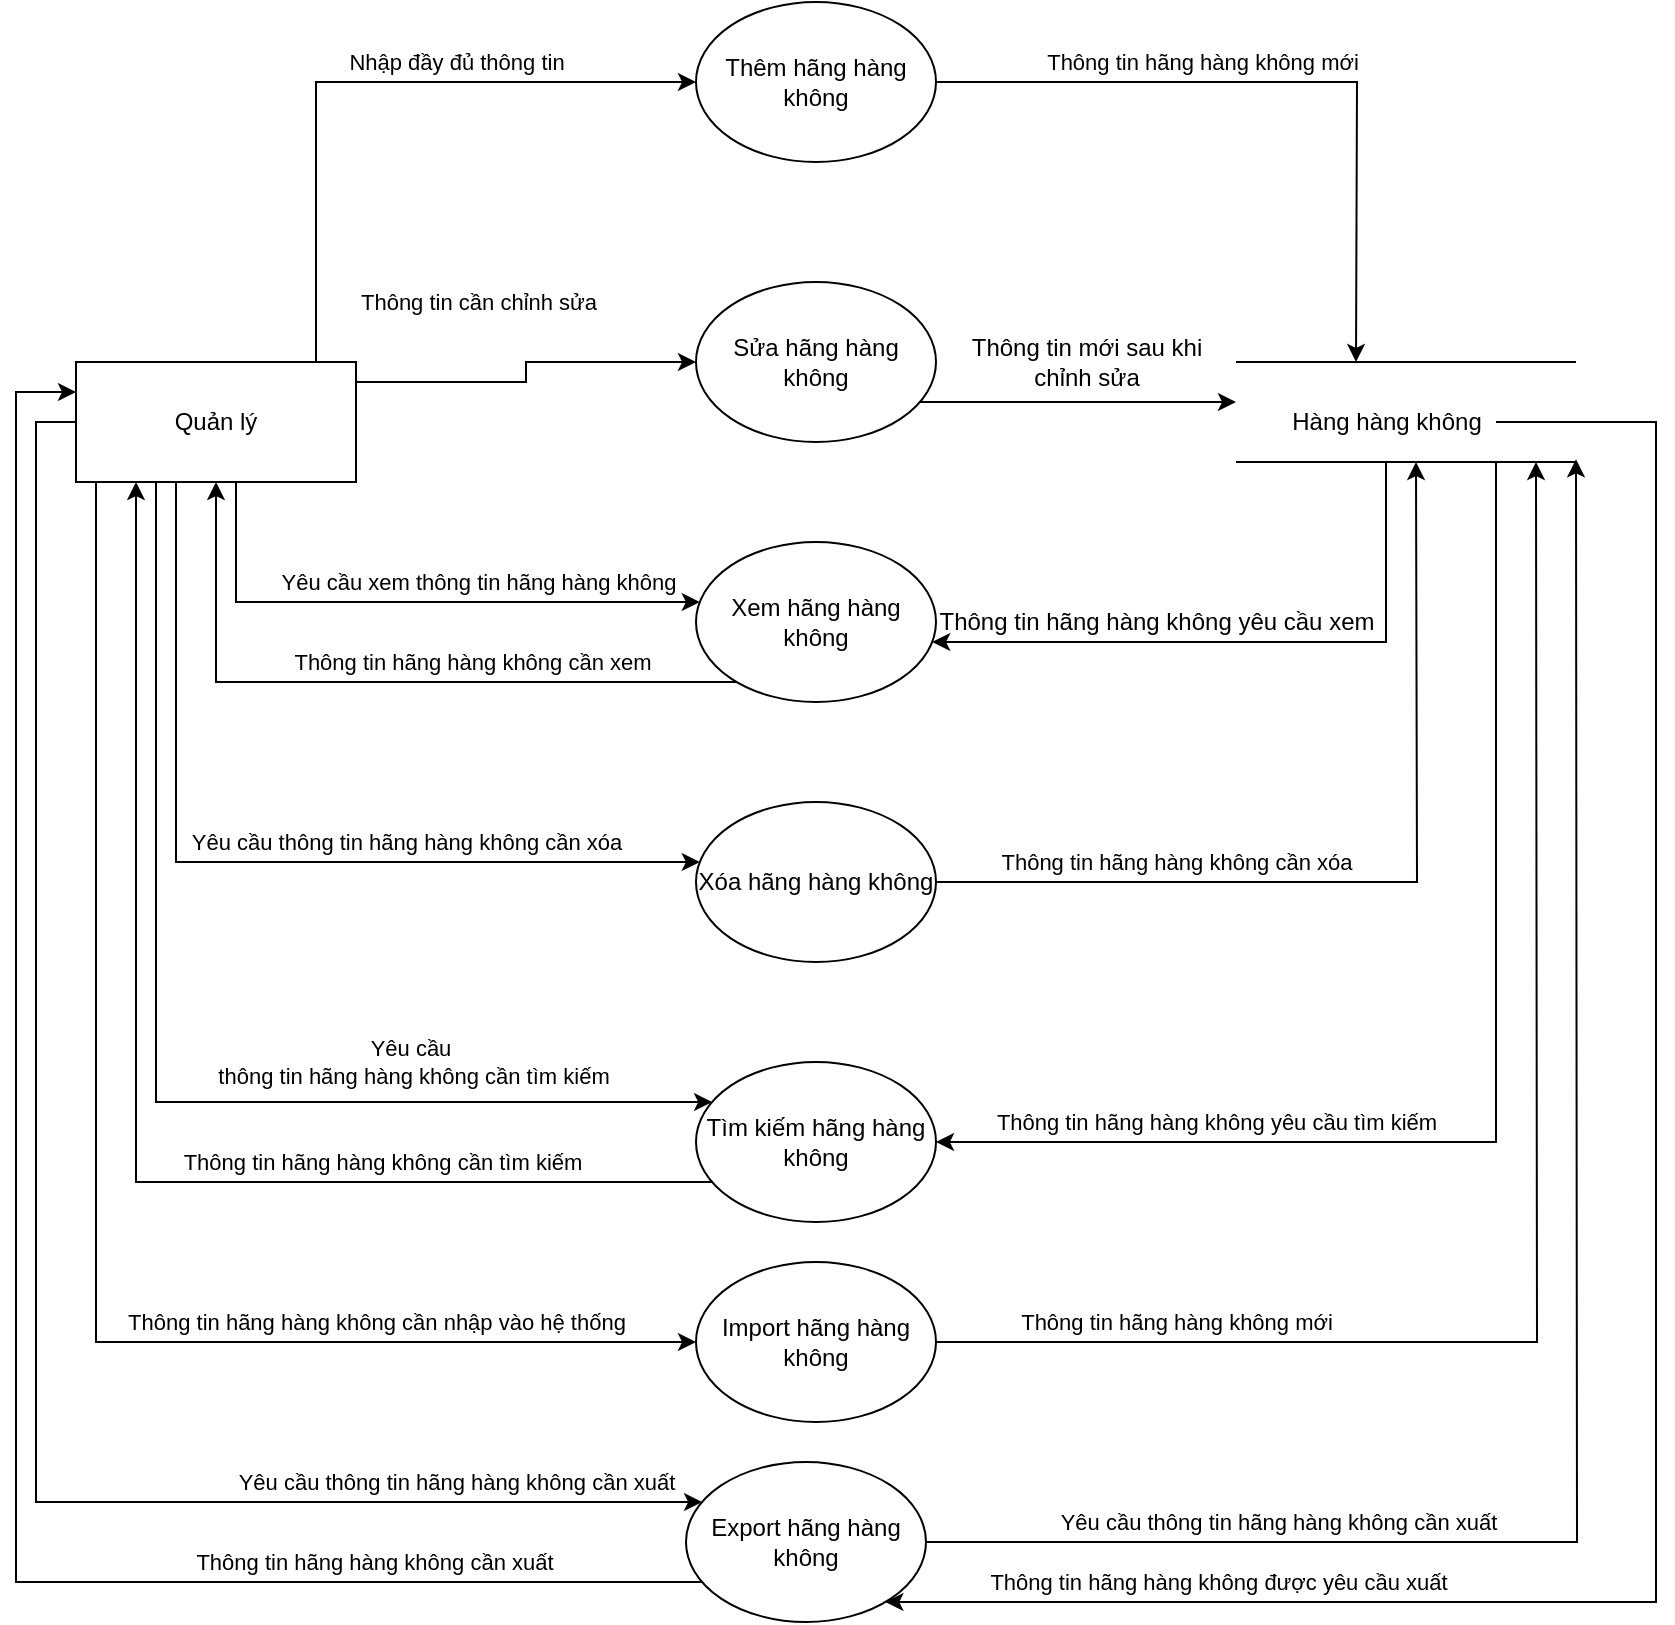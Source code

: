 <mxfile version="16.0.3" type="device"><diagram id="R2lEEEUBdFMjLlhIrx00" name="Page-1"><mxGraphModel dx="1038" dy="539" grid="1" gridSize="10" guides="1" tooltips="1" connect="1" arrows="1" fold="1" page="1" pageScale="1" pageWidth="850" pageHeight="1100" math="0" shadow="0" extFonts="Permanent Marker^https://fonts.googleapis.com/css?family=Permanent+Marker"><root><mxCell id="0"/><mxCell id="1" parent="0"/><mxCell id="yKXMgt0xld7QaB6GIp3J-10" style="edgeStyle=orthogonalEdgeStyle;rounded=0;orthogonalLoop=1;jettySize=auto;html=1;" parent="1" source="yKXMgt0xld7QaB6GIp3J-1" target="yKXMgt0xld7QaB6GIp3J-5" edge="1"><mxGeometry relative="1" as="geometry"><Array as="points"><mxPoint x="160" y="120"/></Array></mxGeometry></mxCell><mxCell id="yKXMgt0xld7QaB6GIp3J-11" value="Nhập đầy đủ thông tin" style="edgeLabel;html=1;align=center;verticalAlign=middle;resizable=0;points=[];" parent="yKXMgt0xld7QaB6GIp3J-10" vertex="1" connectable="0"><mxGeometry x="0.102" y="3" relative="1" as="geometry"><mxPoint x="28" y="-7" as="offset"/></mxGeometry></mxCell><mxCell id="yKXMgt0xld7QaB6GIp3J-14" style="edgeStyle=orthogonalEdgeStyle;rounded=0;orthogonalLoop=1;jettySize=auto;html=1;" parent="1" source="yKXMgt0xld7QaB6GIp3J-1" target="yKXMgt0xld7QaB6GIp3J-6" edge="1"><mxGeometry relative="1" as="geometry"><Array as="points"><mxPoint x="265" y="270"/><mxPoint x="265" y="260"/></Array></mxGeometry></mxCell><mxCell id="yKXMgt0xld7QaB6GIp3J-16" value="Thông tin cần chỉnh sửa" style="edgeLabel;html=1;align=center;verticalAlign=middle;resizable=0;points=[];" parent="yKXMgt0xld7QaB6GIp3J-14" vertex="1" connectable="0"><mxGeometry x="-0.322" y="1" relative="1" as="geometry"><mxPoint y="-39" as="offset"/></mxGeometry></mxCell><mxCell id="yKXMgt0xld7QaB6GIp3J-19" style="edgeStyle=orthogonalEdgeStyle;rounded=0;orthogonalLoop=1;jettySize=auto;html=1;" parent="1" source="yKXMgt0xld7QaB6GIp3J-1" target="yKXMgt0xld7QaB6GIp3J-7" edge="1"><mxGeometry relative="1" as="geometry"><Array as="points"><mxPoint x="120" y="380"/></Array></mxGeometry></mxCell><mxCell id="yKXMgt0xld7QaB6GIp3J-20" value="Yêu cầu xem thông tin hãng hàng không" style="edgeLabel;html=1;align=center;verticalAlign=middle;resizable=0;points=[];" parent="yKXMgt0xld7QaB6GIp3J-19" vertex="1" connectable="0"><mxGeometry x="-0.136" y="2" relative="1" as="geometry"><mxPoint x="55" y="-8" as="offset"/></mxGeometry></mxCell><mxCell id="yKXMgt0xld7QaB6GIp3J-26" style="edgeStyle=orthogonalEdgeStyle;rounded=0;orthogonalLoop=1;jettySize=auto;html=1;" parent="1" source="yKXMgt0xld7QaB6GIp3J-1" target="yKXMgt0xld7QaB6GIp3J-8" edge="1"><mxGeometry relative="1" as="geometry"><Array as="points"><mxPoint x="90" y="510"/></Array></mxGeometry></mxCell><mxCell id="yKXMgt0xld7QaB6GIp3J-27" value="Yêu cầu thông tin hãng hàng không cần xóa" style="edgeLabel;html=1;align=center;verticalAlign=middle;resizable=0;points=[];" parent="yKXMgt0xld7QaB6GIp3J-26" vertex="1" connectable="0"><mxGeometry x="0.223" y="1" relative="1" as="geometry"><mxPoint x="28" y="-9" as="offset"/></mxGeometry></mxCell><mxCell id="yKXMgt0xld7QaB6GIp3J-30" style="edgeStyle=orthogonalEdgeStyle;rounded=0;orthogonalLoop=1;jettySize=auto;html=1;" parent="1" source="yKXMgt0xld7QaB6GIp3J-1" target="yKXMgt0xld7QaB6GIp3J-9" edge="1"><mxGeometry relative="1" as="geometry"><Array as="points"><mxPoint x="80" y="630"/></Array></mxGeometry></mxCell><mxCell id="yKXMgt0xld7QaB6GIp3J-31" value="Yêu cầu&lt;br&gt;&amp;nbsp;thông tin hãng hàng không cần tìm kiếm" style="edgeLabel;html=1;align=center;verticalAlign=middle;resizable=0;points=[];" parent="yKXMgt0xld7QaB6GIp3J-30" vertex="1" connectable="0"><mxGeometry x="0.343" y="4" relative="1" as="geometry"><mxPoint x="42" y="-16" as="offset"/></mxGeometry></mxCell><mxCell id="D81U-6asTykh2kCVwxbP-4" style="edgeStyle=orthogonalEdgeStyle;rounded=0;orthogonalLoop=1;jettySize=auto;html=1;" parent="1" source="yKXMgt0xld7QaB6GIp3J-1" target="D81U-6asTykh2kCVwxbP-2" edge="1"><mxGeometry relative="1" as="geometry"><Array as="points"><mxPoint x="50" y="750"/></Array></mxGeometry></mxCell><mxCell id="D81U-6asTykh2kCVwxbP-5" value="Thông tin hãng hàng không cần nhập vào hệ thống" style="edgeLabel;html=1;align=center;verticalAlign=middle;resizable=0;points=[];" parent="D81U-6asTykh2kCVwxbP-4" vertex="1" connectable="0"><mxGeometry x="0.508" y="-2" relative="1" as="geometry"><mxPoint x="19" y="-12" as="offset"/></mxGeometry></mxCell><mxCell id="D81U-6asTykh2kCVwxbP-8" style="edgeStyle=orthogonalEdgeStyle;rounded=0;orthogonalLoop=1;jettySize=auto;html=1;" parent="1" source="yKXMgt0xld7QaB6GIp3J-1" target="D81U-6asTykh2kCVwxbP-3" edge="1"><mxGeometry relative="1" as="geometry"><Array as="points"><mxPoint x="20" y="290"/><mxPoint x="20" y="830"/></Array></mxGeometry></mxCell><mxCell id="D81U-6asTykh2kCVwxbP-9" value="Yêu cầu thông tin hãng hàng không cần xuất" style="edgeLabel;html=1;align=center;verticalAlign=middle;resizable=0;points=[];" parent="D81U-6asTykh2kCVwxbP-8" vertex="1" connectable="0"><mxGeometry x="0.713" y="-1" relative="1" as="geometry"><mxPoint x="5" y="-11" as="offset"/></mxGeometry></mxCell><mxCell id="yKXMgt0xld7QaB6GIp3J-1" value="Quản lý" style="rounded=0;whiteSpace=wrap;html=1;" parent="1" vertex="1"><mxGeometry x="40" y="260" width="140" height="60" as="geometry"/></mxCell><mxCell id="yKXMgt0xld7QaB6GIp3J-2" value="" style="endArrow=none;html=1;rounded=0;" parent="1" edge="1"><mxGeometry width="50" height="50" relative="1" as="geometry"><mxPoint x="620" y="260" as="sourcePoint"/><mxPoint x="790" y="260" as="targetPoint"/></mxGeometry></mxCell><mxCell id="yKXMgt0xld7QaB6GIp3J-3" value="" style="endArrow=none;html=1;rounded=0;" parent="1" edge="1"><mxGeometry width="50" height="50" relative="1" as="geometry"><mxPoint x="620" y="310" as="sourcePoint"/><mxPoint x="790" y="310" as="targetPoint"/></mxGeometry></mxCell><mxCell id="yKXMgt0xld7QaB6GIp3J-22" style="edgeStyle=orthogonalEdgeStyle;rounded=0;orthogonalLoop=1;jettySize=auto;html=1;" parent="1" target="yKXMgt0xld7QaB6GIp3J-7" edge="1"><mxGeometry relative="1" as="geometry"><mxPoint x="695" y="310" as="sourcePoint"/><Array as="points"><mxPoint x="695" y="400"/></Array></mxGeometry></mxCell><mxCell id="yKXMgt0xld7QaB6GIp3J-32" style="edgeStyle=orthogonalEdgeStyle;rounded=0;orthogonalLoop=1;jettySize=auto;html=1;" parent="1" target="yKXMgt0xld7QaB6GIp3J-9" edge="1"><mxGeometry relative="1" as="geometry"><mxPoint x="750" y="310" as="sourcePoint"/><Array as="points"><mxPoint x="750" y="650"/></Array></mxGeometry></mxCell><mxCell id="yKXMgt0xld7QaB6GIp3J-33" value="Thông tin hãng hàng không yêu cầu tìm kiếm" style="edgeLabel;html=1;align=center;verticalAlign=middle;resizable=0;points=[];" parent="yKXMgt0xld7QaB6GIp3J-32" vertex="1" connectable="0"><mxGeometry x="0.63" y="1" relative="1" as="geometry"><mxPoint x="25" y="-11" as="offset"/></mxGeometry></mxCell><mxCell id="D81U-6asTykh2kCVwxbP-12" style="edgeStyle=orthogonalEdgeStyle;rounded=0;orthogonalLoop=1;jettySize=auto;html=1;" parent="1" source="yKXMgt0xld7QaB6GIp3J-4" target="D81U-6asTykh2kCVwxbP-3" edge="1"><mxGeometry relative="1" as="geometry"><Array as="points"><mxPoint x="830" y="290"/><mxPoint x="830" y="880"/></Array></mxGeometry></mxCell><mxCell id="D81U-6asTykh2kCVwxbP-13" value="Thông tin hãng hàng không được yêu cầu xuất" style="edgeLabel;html=1;align=center;verticalAlign=middle;resizable=0;points=[];" parent="D81U-6asTykh2kCVwxbP-12" vertex="1" connectable="0"><mxGeometry x="0.779" y="-1" relative="1" as="geometry"><mxPoint x="49" y="-9" as="offset"/></mxGeometry></mxCell><mxCell id="yKXMgt0xld7QaB6GIp3J-4" value="Hàng hàng không" style="text;html=1;align=center;verticalAlign=middle;resizable=0;points=[];autosize=1;strokeColor=none;fillColor=none;" parent="1" vertex="1"><mxGeometry x="640" y="280" width="110" height="20" as="geometry"/></mxCell><mxCell id="yKXMgt0xld7QaB6GIp3J-12" style="edgeStyle=orthogonalEdgeStyle;rounded=0;orthogonalLoop=1;jettySize=auto;html=1;" parent="1" source="yKXMgt0xld7QaB6GIp3J-5" edge="1"><mxGeometry relative="1" as="geometry"><mxPoint x="680" y="260" as="targetPoint"/></mxGeometry></mxCell><mxCell id="yKXMgt0xld7QaB6GIp3J-13" value="Thông tin hãng hàng không mới" style="edgeLabel;html=1;align=center;verticalAlign=middle;resizable=0;points=[];" parent="yKXMgt0xld7QaB6GIp3J-12" vertex="1" connectable="0"><mxGeometry x="-0.241" y="2" relative="1" as="geometry"><mxPoint y="-8" as="offset"/></mxGeometry></mxCell><mxCell id="yKXMgt0xld7QaB6GIp3J-5" value="Thêm hãng hàng không" style="ellipse;whiteSpace=wrap;html=1;" parent="1" vertex="1"><mxGeometry x="350" y="80" width="120" height="80" as="geometry"/></mxCell><mxCell id="yKXMgt0xld7QaB6GIp3J-15" style="edgeStyle=orthogonalEdgeStyle;rounded=0;orthogonalLoop=1;jettySize=auto;html=1;" parent="1" source="yKXMgt0xld7QaB6GIp3J-6" edge="1"><mxGeometry relative="1" as="geometry"><mxPoint x="620" y="280" as="targetPoint"/><Array as="points"><mxPoint x="510" y="280"/><mxPoint x="510" y="280"/></Array></mxGeometry></mxCell><mxCell id="yKXMgt0xld7QaB6GIp3J-6" value="Sửa hãng hàng không" style="ellipse;whiteSpace=wrap;html=1;" parent="1" vertex="1"><mxGeometry x="350" y="220" width="120" height="80" as="geometry"/></mxCell><mxCell id="yKXMgt0xld7QaB6GIp3J-24" style="edgeStyle=orthogonalEdgeStyle;rounded=0;orthogonalLoop=1;jettySize=auto;html=1;" parent="1" source="yKXMgt0xld7QaB6GIp3J-7" edge="1"><mxGeometry relative="1" as="geometry"><mxPoint x="110" y="320" as="targetPoint"/><Array as="points"><mxPoint x="110" y="420"/><mxPoint x="110" y="320"/></Array></mxGeometry></mxCell><mxCell id="yKXMgt0xld7QaB6GIp3J-25" value="Thông tin hãng hàng không cần xem" style="edgeLabel;html=1;align=center;verticalAlign=middle;resizable=0;points=[];" parent="yKXMgt0xld7QaB6GIp3J-24" vertex="1" connectable="0"><mxGeometry x="-0.329" relative="1" as="geometry"><mxPoint x="-12" y="-10" as="offset"/></mxGeometry></mxCell><mxCell id="yKXMgt0xld7QaB6GIp3J-7" value="Xem hãng hàng không" style="ellipse;whiteSpace=wrap;html=1;" parent="1" vertex="1"><mxGeometry x="350" y="350" width="120" height="80" as="geometry"/></mxCell><mxCell id="yKXMgt0xld7QaB6GIp3J-28" style="edgeStyle=orthogonalEdgeStyle;rounded=0;orthogonalLoop=1;jettySize=auto;html=1;" parent="1" source="yKXMgt0xld7QaB6GIp3J-8" edge="1"><mxGeometry relative="1" as="geometry"><mxPoint x="710" y="310" as="targetPoint"/></mxGeometry></mxCell><mxCell id="yKXMgt0xld7QaB6GIp3J-29" value="Thông tin hãng hàng không cần xóa" style="edgeLabel;html=1;align=center;verticalAlign=middle;resizable=0;points=[];" parent="yKXMgt0xld7QaB6GIp3J-28" vertex="1" connectable="0"><mxGeometry x="-0.641" y="1" relative="1" as="geometry"><mxPoint x="39" y="-9" as="offset"/></mxGeometry></mxCell><mxCell id="yKXMgt0xld7QaB6GIp3J-8" value="Xóa hãng hàng không" style="ellipse;whiteSpace=wrap;html=1;" parent="1" vertex="1"><mxGeometry x="350" y="480" width="120" height="80" as="geometry"/></mxCell><mxCell id="yKXMgt0xld7QaB6GIp3J-34" style="edgeStyle=orthogonalEdgeStyle;rounded=0;orthogonalLoop=1;jettySize=auto;html=1;" parent="1" source="yKXMgt0xld7QaB6GIp3J-9" edge="1"><mxGeometry relative="1" as="geometry"><Array as="points"><mxPoint x="70" y="670"/><mxPoint x="70" y="320"/></Array><mxPoint x="70" y="320" as="targetPoint"/></mxGeometry></mxCell><mxCell id="yKXMgt0xld7QaB6GIp3J-35" value="Thông tin hãng hàng không cần tìm kiếm" style="edgeLabel;html=1;align=center;verticalAlign=middle;resizable=0;points=[];" parent="yKXMgt0xld7QaB6GIp3J-34" vertex="1" connectable="0"><mxGeometry x="-0.481" y="-3" relative="1" as="geometry"><mxPoint y="-7" as="offset"/></mxGeometry></mxCell><mxCell id="yKXMgt0xld7QaB6GIp3J-9" value="Tìm kiếm hãng hàng không" style="ellipse;whiteSpace=wrap;html=1;" parent="1" vertex="1"><mxGeometry x="350" y="610" width="120" height="80" as="geometry"/></mxCell><mxCell id="yKXMgt0xld7QaB6GIp3J-17" value="Thông tin mới sau khi &lt;br&gt;chỉnh sửa" style="text;html=1;align=center;verticalAlign=middle;resizable=0;points=[];autosize=1;strokeColor=none;fillColor=none;" parent="1" vertex="1"><mxGeometry x="480" y="245" width="130" height="30" as="geometry"/></mxCell><mxCell id="yKXMgt0xld7QaB6GIp3J-23" value="Thông tin hãng hàng không yêu cầu xem" style="text;html=1;align=center;verticalAlign=middle;resizable=0;points=[];autosize=1;strokeColor=none;fillColor=none;" parent="1" vertex="1"><mxGeometry x="465" y="380" width="230" height="20" as="geometry"/></mxCell><mxCell id="D81U-6asTykh2kCVwxbP-6" style="edgeStyle=orthogonalEdgeStyle;rounded=0;orthogonalLoop=1;jettySize=auto;html=1;" parent="1" source="D81U-6asTykh2kCVwxbP-2" edge="1"><mxGeometry relative="1" as="geometry"><mxPoint x="770" y="310" as="targetPoint"/></mxGeometry></mxCell><mxCell id="D81U-6asTykh2kCVwxbP-7" value="Thông tin hãng hàng không mới" style="edgeLabel;html=1;align=center;verticalAlign=middle;resizable=0;points=[];" parent="D81U-6asTykh2kCVwxbP-6" vertex="1" connectable="0"><mxGeometry x="-0.747" y="1" relative="1" as="geometry"><mxPoint x="26" y="-9" as="offset"/></mxGeometry></mxCell><mxCell id="D81U-6asTykh2kCVwxbP-2" value="Import hãng hàng không" style="ellipse;whiteSpace=wrap;html=1;" parent="1" vertex="1"><mxGeometry x="350" y="710" width="120" height="80" as="geometry"/></mxCell><mxCell id="D81U-6asTykh2kCVwxbP-10" style="edgeStyle=orthogonalEdgeStyle;rounded=0;orthogonalLoop=1;jettySize=auto;html=1;" parent="1" source="D81U-6asTykh2kCVwxbP-3" edge="1"><mxGeometry relative="1" as="geometry"><mxPoint x="790" y="308.667" as="targetPoint"/></mxGeometry></mxCell><mxCell id="D81U-6asTykh2kCVwxbP-11" value="Yêu cầu thông tin hãng hàng không cần xuất&lt;br&gt;" style="edgeLabel;html=1;align=center;verticalAlign=middle;resizable=0;points=[];" parent="D81U-6asTykh2kCVwxbP-10" vertex="1" connectable="0"><mxGeometry x="-0.562" relative="1" as="geometry"><mxPoint x="-14" y="-10" as="offset"/></mxGeometry></mxCell><mxCell id="D81U-6asTykh2kCVwxbP-14" style="edgeStyle=orthogonalEdgeStyle;rounded=0;orthogonalLoop=1;jettySize=auto;html=1;entryX=0;entryY=0.25;entryDx=0;entryDy=0;" parent="1" source="D81U-6asTykh2kCVwxbP-3" target="yKXMgt0xld7QaB6GIp3J-1" edge="1"><mxGeometry relative="1" as="geometry"><Array as="points"><mxPoint x="10" y="870"/><mxPoint x="10" y="275"/></Array></mxGeometry></mxCell><mxCell id="D81U-6asTykh2kCVwxbP-15" value="Thông tin hãng hàng không cần xuất" style="edgeLabel;html=1;align=center;verticalAlign=middle;resizable=0;points=[];" parent="D81U-6asTykh2kCVwxbP-14" vertex="1" connectable="0"><mxGeometry x="-0.661" y="-1" relative="1" as="geometry"><mxPoint y="-9" as="offset"/></mxGeometry></mxCell><mxCell id="D81U-6asTykh2kCVwxbP-3" value="Export hãng hàng không" style="ellipse;whiteSpace=wrap;html=1;" parent="1" vertex="1"><mxGeometry x="345" y="810" width="120" height="80" as="geometry"/></mxCell></root></mxGraphModel></diagram></mxfile>